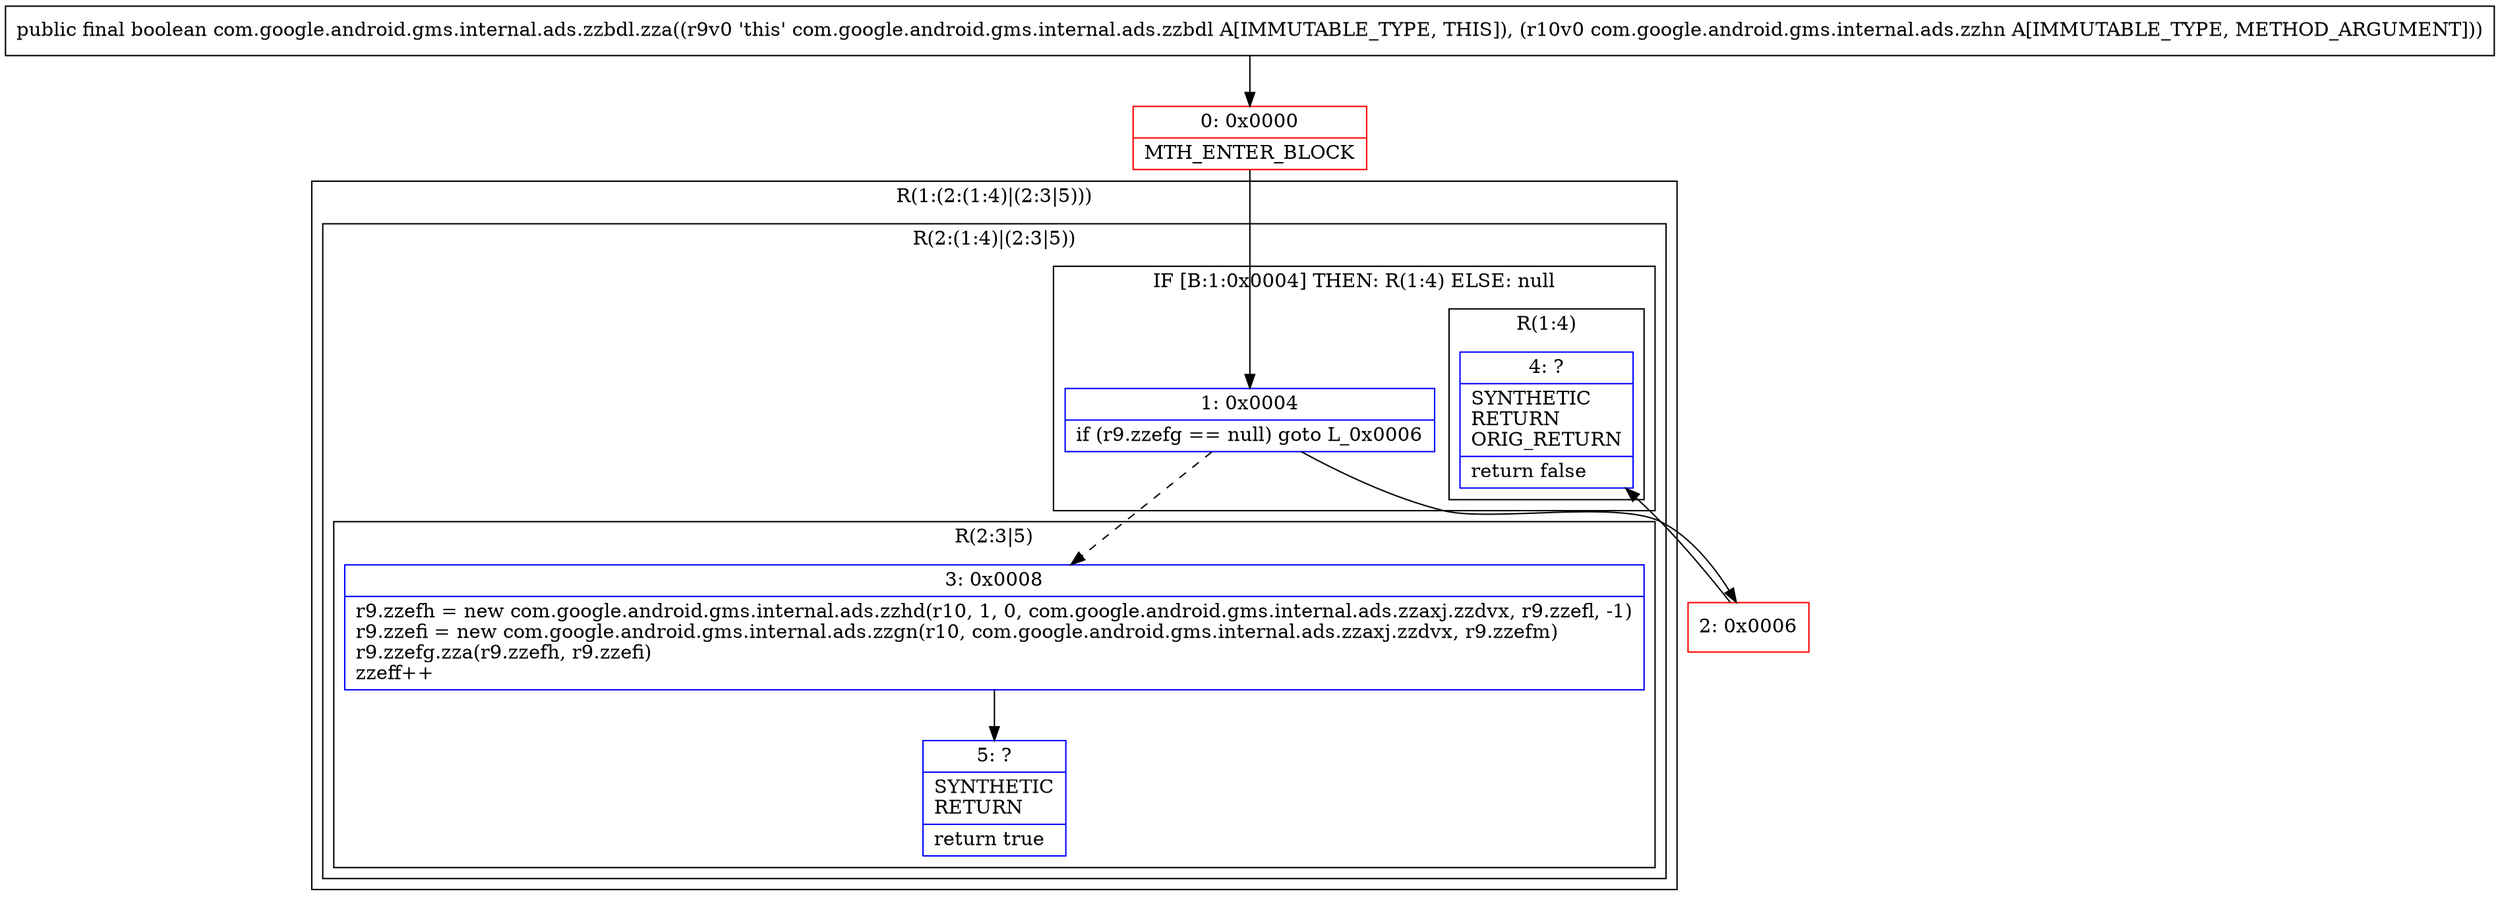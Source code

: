 digraph "CFG forcom.google.android.gms.internal.ads.zzbdl.zza(Lcom\/google\/android\/gms\/internal\/ads\/zzhn;)Z" {
subgraph cluster_Region_539528550 {
label = "R(1:(2:(1:4)|(2:3|5)))";
node [shape=record,color=blue];
subgraph cluster_Region_1265086716 {
label = "R(2:(1:4)|(2:3|5))";
node [shape=record,color=blue];
subgraph cluster_IfRegion_1306720746 {
label = "IF [B:1:0x0004] THEN: R(1:4) ELSE: null";
node [shape=record,color=blue];
Node_1 [shape=record,label="{1\:\ 0x0004|if (r9.zzefg == null) goto L_0x0006\l}"];
subgraph cluster_Region_203855150 {
label = "R(1:4)";
node [shape=record,color=blue];
Node_4 [shape=record,label="{4\:\ ?|SYNTHETIC\lRETURN\lORIG_RETURN\l|return false\l}"];
}
}
subgraph cluster_Region_1744927345 {
label = "R(2:3|5)";
node [shape=record,color=blue];
Node_3 [shape=record,label="{3\:\ 0x0008|r9.zzefh = new com.google.android.gms.internal.ads.zzhd(r10, 1, 0, com.google.android.gms.internal.ads.zzaxj.zzdvx, r9.zzefl, \-1)\lr9.zzefi = new com.google.android.gms.internal.ads.zzgn(r10, com.google.android.gms.internal.ads.zzaxj.zzdvx, r9.zzefm)\lr9.zzefg.zza(r9.zzefh, r9.zzefi)\lzzeff++\l}"];
Node_5 [shape=record,label="{5\:\ ?|SYNTHETIC\lRETURN\l|return true\l}"];
}
}
}
Node_0 [shape=record,color=red,label="{0\:\ 0x0000|MTH_ENTER_BLOCK\l}"];
Node_2 [shape=record,color=red,label="{2\:\ 0x0006}"];
MethodNode[shape=record,label="{public final boolean com.google.android.gms.internal.ads.zzbdl.zza((r9v0 'this' com.google.android.gms.internal.ads.zzbdl A[IMMUTABLE_TYPE, THIS]), (r10v0 com.google.android.gms.internal.ads.zzhn A[IMMUTABLE_TYPE, METHOD_ARGUMENT])) }"];
MethodNode -> Node_0;
Node_1 -> Node_2;
Node_1 -> Node_3[style=dashed];
Node_3 -> Node_5;
Node_0 -> Node_1;
Node_2 -> Node_4;
}

